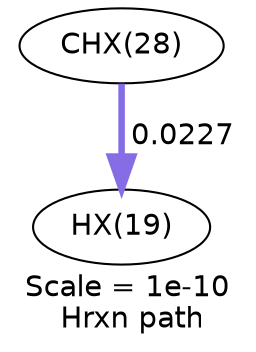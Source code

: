 digraph reaction_paths {
center=1;
s30 -> s21[fontname="Helvetica", style="setlinewidth(3.14)", arrowsize=1.57, color="0.7, 0.523, 0.9"
, label=" 0.0227"];
s21 [ fontname="Helvetica", label="HX(19)"];
s30 [ fontname="Helvetica", label="CHX(28)"];
 label = "Scale = 1e-10\l Hrxn path";
 fontname = "Helvetica";
}
